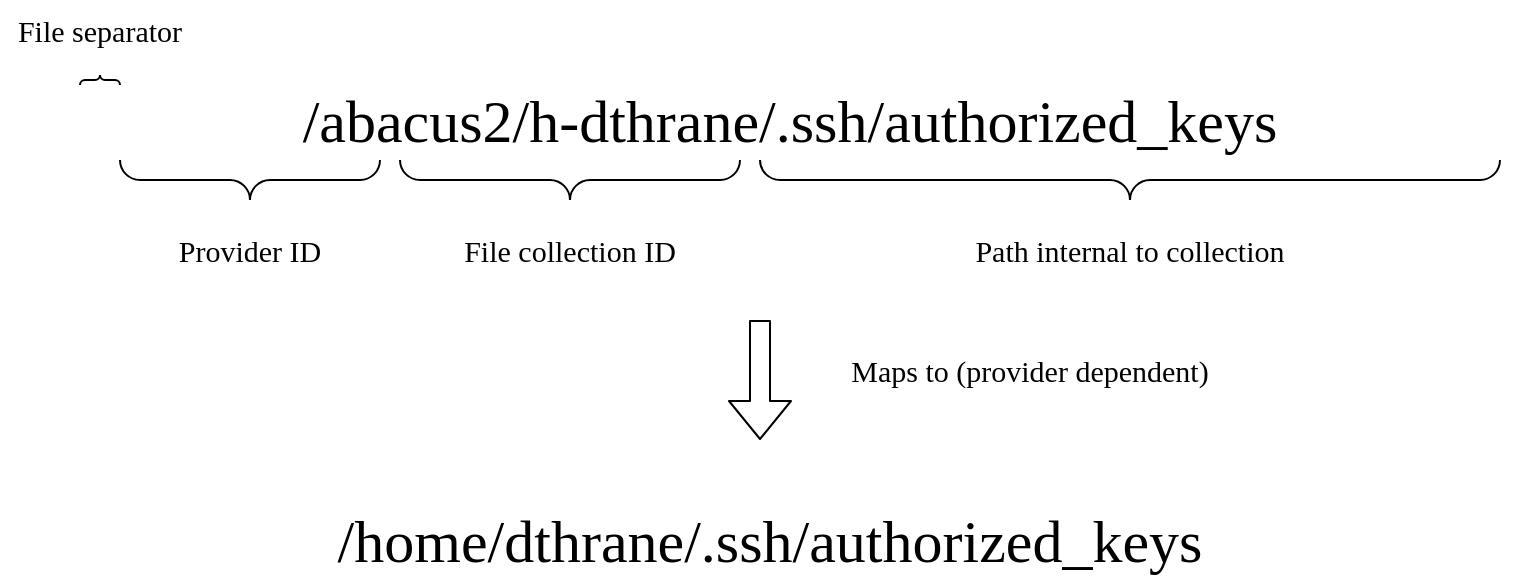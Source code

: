 <mxfile version="13.9.9" type="device"><diagram id="KPfKXG-SqDif8UVmfxmL" name="Page-1"><mxGraphModel dx="1102" dy="1000" grid="1" gridSize="10" guides="1" tooltips="1" connect="1" arrows="1" fold="1" page="1" pageScale="1" pageWidth="2336" pageHeight="1654" math="0" shadow="0"><root><mxCell id="0"/><mxCell id="1" parent="0"/><mxCell id="inqn1ArlFb6Vy1EvWY9I-1" value="/abacus2/h-dthrane/.ssh/authorized_keys" style="text;strokeColor=none;fillColor=none;align=center;verticalAlign=middle;rounded=0;fontFamily=Jetbrains Mono;fontSource=https%3A%2F%2Ffonts.googleapis.com%2Fcss%3Ffamily%3DJetbrains%2BMono;fontSize=30;html=1;whiteSpace=wrap;" vertex="1" parent="1"><mxGeometry x="310" y="460" width="730" height="40" as="geometry"/></mxCell><mxCell id="inqn1ArlFb6Vy1EvWY9I-2" value="" style="verticalLabelPosition=bottom;shadow=0;dashed=0;align=center;html=1;verticalAlign=top;strokeWidth=1;shape=mxgraph.mockup.markup.curlyBrace;fontFamily=IBM Plex Sans;fontSource=https%3A%2F%2Ffonts.googleapis.com%2Fcss%3Ffamily%3DIBM%2BPlex%2BSans;fontSize=30;" vertex="1" parent="1"><mxGeometry x="320" y="450" width="20" height="20" as="geometry"/></mxCell><mxCell id="inqn1ArlFb6Vy1EvWY9I-4" value="" style="verticalLabelPosition=bottom;shadow=0;dashed=0;align=center;html=1;verticalAlign=top;strokeWidth=1;shape=mxgraph.mockup.markup.curlyBrace;fontFamily=IBM Plex Sans;fontSource=https%3A%2F%2Ffonts.googleapis.com%2Fcss%3Ffamily%3DIBM%2BPlex%2BSans;fontSize=30;rotation=-180;" vertex="1" parent="1"><mxGeometry x="340" y="500" width="130" height="20" as="geometry"/></mxCell><mxCell id="inqn1ArlFb6Vy1EvWY9I-5" value="" style="verticalLabelPosition=bottom;shadow=0;dashed=0;align=center;html=1;verticalAlign=top;strokeWidth=1;shape=mxgraph.mockup.markup.curlyBrace;fontFamily=IBM Plex Sans;fontSource=https%3A%2F%2Ffonts.googleapis.com%2Fcss%3Ffamily%3DIBM%2BPlex%2BSans;fontSize=30;rotation=-180;" vertex="1" parent="1"><mxGeometry x="480" y="500" width="170" height="20" as="geometry"/></mxCell><mxCell id="inqn1ArlFb6Vy1EvWY9I-6" value="" style="verticalLabelPosition=bottom;shadow=0;dashed=0;align=center;html=1;verticalAlign=top;strokeWidth=1;shape=mxgraph.mockup.markup.curlyBrace;fontFamily=IBM Plex Sans;fontSource=https%3A%2F%2Ffonts.googleapis.com%2Fcss%3Ffamily%3DIBM%2BPlex%2BSans;fontSize=30;rotation=-180;" vertex="1" parent="1"><mxGeometry x="660" y="500" width="370" height="20" as="geometry"/></mxCell><mxCell id="inqn1ArlFb6Vy1EvWY9I-12" value="File separator" style="text;html=1;strokeColor=none;fillColor=none;align=center;verticalAlign=middle;whiteSpace=wrap;rounded=0;fontFamily=IBM Plex Sans;fontSource=https%3A%2F%2Ffonts.googleapis.com%2Fcss%3Ffamily%3DIBM%2BPlex%2BSans;fontSize=15;" vertex="1" parent="1"><mxGeometry x="280" y="420" width="100" height="30" as="geometry"/></mxCell><mxCell id="inqn1ArlFb6Vy1EvWY9I-13" value="Provider ID" style="text;html=1;strokeColor=none;fillColor=none;align=center;verticalAlign=middle;whiteSpace=wrap;rounded=0;fontFamily=IBM Plex Sans;fontSource=https%3A%2F%2Ffonts.googleapis.com%2Fcss%3Ffamily%3DIBM%2BPlex%2BSans;fontSize=15;" vertex="1" parent="1"><mxGeometry x="340" y="530" width="130" height="30" as="geometry"/></mxCell><mxCell id="inqn1ArlFb6Vy1EvWY9I-14" value="File collection ID" style="text;html=1;strokeColor=none;fillColor=none;align=center;verticalAlign=middle;whiteSpace=wrap;rounded=0;fontFamily=IBM Plex Sans;fontSource=https%3A%2F%2Ffonts.googleapis.com%2Fcss%3Ffamily%3DIBM%2BPlex%2BSans;fontSize=15;" vertex="1" parent="1"><mxGeometry x="480" y="530" width="170" height="30" as="geometry"/></mxCell><mxCell id="inqn1ArlFb6Vy1EvWY9I-15" value="Path internal to collection" style="text;html=1;strokeColor=none;fillColor=none;align=center;verticalAlign=middle;whiteSpace=wrap;rounded=0;fontFamily=IBM Plex Sans;fontSource=https%3A%2F%2Ffonts.googleapis.com%2Fcss%3Ffamily%3DIBM%2BPlex%2BSans;fontSize=15;" vertex="1" parent="1"><mxGeometry x="660" y="530" width="370" height="30" as="geometry"/></mxCell><mxCell id="inqn1ArlFb6Vy1EvWY9I-16" value="" style="shape=flexArrow;endArrow=classic;html=1;fontFamily=IBM Plex Sans;fontSource=https%3A%2F%2Ffonts.googleapis.com%2Fcss%3Ffamily%3DIBM%2BPlex%2BSans;fontSize=15;" edge="1" parent="1"><mxGeometry width="50" height="50" relative="1" as="geometry"><mxPoint x="660" y="580" as="sourcePoint"/><mxPoint x="660" y="640" as="targetPoint"/></mxGeometry></mxCell><mxCell id="inqn1ArlFb6Vy1EvWY9I-17" value="/home/dthrane/.ssh/authorized_keys" style="text;strokeColor=none;fillColor=none;align=center;verticalAlign=middle;rounded=0;fontFamily=Jetbrains Mono;fontSource=https%3A%2F%2Ffonts.googleapis.com%2Fcss%3Ffamily%3DJetbrains%2BMono;fontSize=30;html=1;whiteSpace=wrap;" vertex="1" parent="1"><mxGeometry x="300" y="670" width="730" height="40" as="geometry"/></mxCell><mxCell id="inqn1ArlFb6Vy1EvWY9I-18" value="Maps to (provider dependent)" style="text;html=1;strokeColor=none;fillColor=none;align=center;verticalAlign=middle;whiteSpace=wrap;rounded=0;fontFamily=IBM Plex Sans;fontSource=https%3A%2F%2Ffonts.googleapis.com%2Fcss%3Ffamily%3DIBM%2BPlex%2BSans;fontSize=15;" vertex="1" parent="1"><mxGeometry x="680" y="590" width="230" height="30" as="geometry"/></mxCell></root></mxGraphModel></diagram></mxfile>